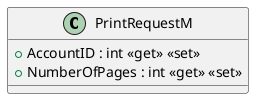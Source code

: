 @startuml
class PrintRequestM {
    + AccountID : int <<get>> <<set>>
    + NumberOfPages : int <<get>> <<set>>
}
@enduml
